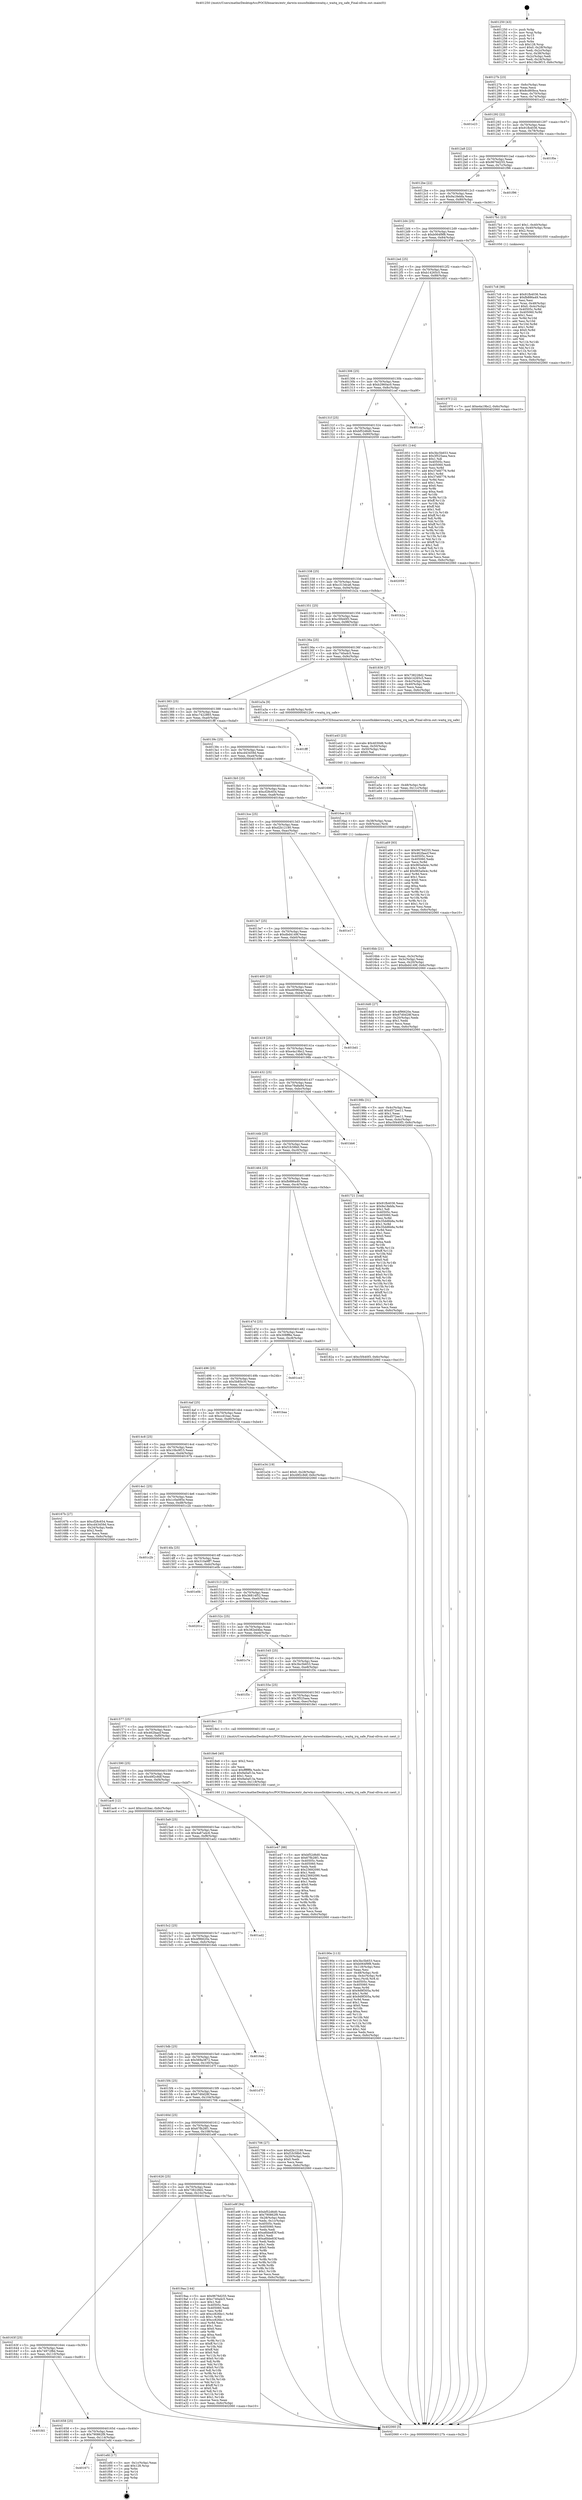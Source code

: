 digraph "0x401250" {
  label = "0x401250 (/mnt/c/Users/mathe/Desktop/tcc/POCII/binaries/extr_darwin-xnuosfmkkernwaitq.c_waitq_irq_safe_Final-ollvm.out::main(0))"
  labelloc = "t"
  node[shape=record]

  Entry [label="",width=0.3,height=0.3,shape=circle,fillcolor=black,style=filled]
  "0x40127b" [label="{
     0x40127b [23]\l
     | [instrs]\l
     &nbsp;&nbsp;0x40127b \<+3\>: mov -0x6c(%rbp),%eax\l
     &nbsp;&nbsp;0x40127e \<+2\>: mov %eax,%ecx\l
     &nbsp;&nbsp;0x401280 \<+6\>: sub $0x8cd60bca,%ecx\l
     &nbsp;&nbsp;0x401286 \<+3\>: mov %eax,-0x70(%rbp)\l
     &nbsp;&nbsp;0x401289 \<+3\>: mov %ecx,-0x74(%rbp)\l
     &nbsp;&nbsp;0x40128c \<+6\>: je 0000000000401e23 \<main+0xbd3\>\l
  }"]
  "0x401e23" [label="{
     0x401e23\l
  }", style=dashed]
  "0x401292" [label="{
     0x401292 [22]\l
     | [instrs]\l
     &nbsp;&nbsp;0x401292 \<+5\>: jmp 0000000000401297 \<main+0x47\>\l
     &nbsp;&nbsp;0x401297 \<+3\>: mov -0x70(%rbp),%eax\l
     &nbsp;&nbsp;0x40129a \<+5\>: sub $0x91fb4036,%eax\l
     &nbsp;&nbsp;0x40129f \<+3\>: mov %eax,-0x78(%rbp)\l
     &nbsp;&nbsp;0x4012a2 \<+6\>: je 0000000000401f0e \<main+0xcbe\>\l
  }"]
  Exit [label="",width=0.3,height=0.3,shape=circle,fillcolor=black,style=filled,peripheries=2]
  "0x401f0e" [label="{
     0x401f0e\l
  }", style=dashed]
  "0x4012a8" [label="{
     0x4012a8 [22]\l
     | [instrs]\l
     &nbsp;&nbsp;0x4012a8 \<+5\>: jmp 00000000004012ad \<main+0x5d\>\l
     &nbsp;&nbsp;0x4012ad \<+3\>: mov -0x70(%rbp),%eax\l
     &nbsp;&nbsp;0x4012b0 \<+5\>: sub $0x9676d255,%eax\l
     &nbsp;&nbsp;0x4012b5 \<+3\>: mov %eax,-0x7c(%rbp)\l
     &nbsp;&nbsp;0x4012b8 \<+6\>: je 0000000000401f96 \<main+0xd46\>\l
  }"]
  "0x401671" [label="{
     0x401671\l
  }", style=dashed]
  "0x401f96" [label="{
     0x401f96\l
  }", style=dashed]
  "0x4012be" [label="{
     0x4012be [22]\l
     | [instrs]\l
     &nbsp;&nbsp;0x4012be \<+5\>: jmp 00000000004012c3 \<main+0x73\>\l
     &nbsp;&nbsp;0x4012c3 \<+3\>: mov -0x70(%rbp),%eax\l
     &nbsp;&nbsp;0x4012c6 \<+5\>: sub $0x9a18ebfa,%eax\l
     &nbsp;&nbsp;0x4012cb \<+3\>: mov %eax,-0x80(%rbp)\l
     &nbsp;&nbsp;0x4012ce \<+6\>: je 00000000004017b1 \<main+0x561\>\l
  }"]
  "0x401efd" [label="{
     0x401efd [17]\l
     | [instrs]\l
     &nbsp;&nbsp;0x401efd \<+3\>: mov -0x1c(%rbp),%eax\l
     &nbsp;&nbsp;0x401f00 \<+7\>: add $0x128,%rsp\l
     &nbsp;&nbsp;0x401f07 \<+1\>: pop %rbx\l
     &nbsp;&nbsp;0x401f08 \<+2\>: pop %r14\l
     &nbsp;&nbsp;0x401f0a \<+2\>: pop %r15\l
     &nbsp;&nbsp;0x401f0c \<+1\>: pop %rbp\l
     &nbsp;&nbsp;0x401f0d \<+1\>: ret\l
  }"]
  "0x4017b1" [label="{
     0x4017b1 [23]\l
     | [instrs]\l
     &nbsp;&nbsp;0x4017b1 \<+7\>: movl $0x1,-0x40(%rbp)\l
     &nbsp;&nbsp;0x4017b8 \<+4\>: movslq -0x40(%rbp),%rax\l
     &nbsp;&nbsp;0x4017bc \<+4\>: shl $0x2,%rax\l
     &nbsp;&nbsp;0x4017c0 \<+3\>: mov %rax,%rdi\l
     &nbsp;&nbsp;0x4017c3 \<+5\>: call 0000000000401050 \<malloc@plt\>\l
     | [calls]\l
     &nbsp;&nbsp;0x401050 \{1\} (unknown)\l
  }"]
  "0x4012d4" [label="{
     0x4012d4 [25]\l
     | [instrs]\l
     &nbsp;&nbsp;0x4012d4 \<+5\>: jmp 00000000004012d9 \<main+0x89\>\l
     &nbsp;&nbsp;0x4012d9 \<+3\>: mov -0x70(%rbp),%eax\l
     &nbsp;&nbsp;0x4012dc \<+5\>: sub $0xb064f9f8,%eax\l
     &nbsp;&nbsp;0x4012e1 \<+6\>: mov %eax,-0x84(%rbp)\l
     &nbsp;&nbsp;0x4012e7 \<+6\>: je 000000000040197f \<main+0x72f\>\l
  }"]
  "0x401658" [label="{
     0x401658 [25]\l
     | [instrs]\l
     &nbsp;&nbsp;0x401658 \<+5\>: jmp 000000000040165d \<main+0x40d\>\l
     &nbsp;&nbsp;0x40165d \<+3\>: mov -0x70(%rbp),%eax\l
     &nbsp;&nbsp;0x401660 \<+5\>: sub $0x790862f9,%eax\l
     &nbsp;&nbsp;0x401665 \<+6\>: mov %eax,-0x114(%rbp)\l
     &nbsp;&nbsp;0x40166b \<+6\>: je 0000000000401efd \<main+0xcad\>\l
  }"]
  "0x40197f" [label="{
     0x40197f [12]\l
     | [instrs]\l
     &nbsp;&nbsp;0x40197f \<+7\>: movl $0xe4a19bc2,-0x6c(%rbp)\l
     &nbsp;&nbsp;0x401986 \<+5\>: jmp 0000000000402060 \<main+0xe10\>\l
  }"]
  "0x4012ed" [label="{
     0x4012ed [25]\l
     | [instrs]\l
     &nbsp;&nbsp;0x4012ed \<+5\>: jmp 00000000004012f2 \<main+0xa2\>\l
     &nbsp;&nbsp;0x4012f2 \<+3\>: mov -0x70(%rbp),%eax\l
     &nbsp;&nbsp;0x4012f5 \<+5\>: sub $0xb14265c5,%eax\l
     &nbsp;&nbsp;0x4012fa \<+6\>: mov %eax,-0x88(%rbp)\l
     &nbsp;&nbsp;0x401300 \<+6\>: je 0000000000401851 \<main+0x601\>\l
  }"]
  "0x401fd1" [label="{
     0x401fd1\l
  }", style=dashed]
  "0x401851" [label="{
     0x401851 [144]\l
     | [instrs]\l
     &nbsp;&nbsp;0x401851 \<+5\>: mov $0x3bc5b653,%eax\l
     &nbsp;&nbsp;0x401856 \<+5\>: mov $0x3f525aea,%ecx\l
     &nbsp;&nbsp;0x40185b \<+2\>: mov $0x1,%dl\l
     &nbsp;&nbsp;0x40185d \<+7\>: mov 0x40505c,%esi\l
     &nbsp;&nbsp;0x401864 \<+7\>: mov 0x405060,%edi\l
     &nbsp;&nbsp;0x40186b \<+3\>: mov %esi,%r8d\l
     &nbsp;&nbsp;0x40186e \<+7\>: add $0x37efd776,%r8d\l
     &nbsp;&nbsp;0x401875 \<+4\>: sub $0x1,%r8d\l
     &nbsp;&nbsp;0x401879 \<+7\>: sub $0x37efd776,%r8d\l
     &nbsp;&nbsp;0x401880 \<+4\>: imul %r8d,%esi\l
     &nbsp;&nbsp;0x401884 \<+3\>: and $0x1,%esi\l
     &nbsp;&nbsp;0x401887 \<+3\>: cmp $0x0,%esi\l
     &nbsp;&nbsp;0x40188a \<+4\>: sete %r9b\l
     &nbsp;&nbsp;0x40188e \<+3\>: cmp $0xa,%edi\l
     &nbsp;&nbsp;0x401891 \<+4\>: setl %r10b\l
     &nbsp;&nbsp;0x401895 \<+3\>: mov %r9b,%r11b\l
     &nbsp;&nbsp;0x401898 \<+4\>: xor $0xff,%r11b\l
     &nbsp;&nbsp;0x40189c \<+3\>: mov %r10b,%bl\l
     &nbsp;&nbsp;0x40189f \<+3\>: xor $0xff,%bl\l
     &nbsp;&nbsp;0x4018a2 \<+3\>: xor $0x1,%dl\l
     &nbsp;&nbsp;0x4018a5 \<+3\>: mov %r11b,%r14b\l
     &nbsp;&nbsp;0x4018a8 \<+4\>: and $0xff,%r14b\l
     &nbsp;&nbsp;0x4018ac \<+3\>: and %dl,%r9b\l
     &nbsp;&nbsp;0x4018af \<+3\>: mov %bl,%r15b\l
     &nbsp;&nbsp;0x4018b2 \<+4\>: and $0xff,%r15b\l
     &nbsp;&nbsp;0x4018b6 \<+3\>: and %dl,%r10b\l
     &nbsp;&nbsp;0x4018b9 \<+3\>: or %r9b,%r14b\l
     &nbsp;&nbsp;0x4018bc \<+3\>: or %r10b,%r15b\l
     &nbsp;&nbsp;0x4018bf \<+3\>: xor %r15b,%r14b\l
     &nbsp;&nbsp;0x4018c2 \<+3\>: or %bl,%r11b\l
     &nbsp;&nbsp;0x4018c5 \<+4\>: xor $0xff,%r11b\l
     &nbsp;&nbsp;0x4018c9 \<+3\>: or $0x1,%dl\l
     &nbsp;&nbsp;0x4018cc \<+3\>: and %dl,%r11b\l
     &nbsp;&nbsp;0x4018cf \<+3\>: or %r11b,%r14b\l
     &nbsp;&nbsp;0x4018d2 \<+4\>: test $0x1,%r14b\l
     &nbsp;&nbsp;0x4018d6 \<+3\>: cmovne %ecx,%eax\l
     &nbsp;&nbsp;0x4018d9 \<+3\>: mov %eax,-0x6c(%rbp)\l
     &nbsp;&nbsp;0x4018dc \<+5\>: jmp 0000000000402060 \<main+0xe10\>\l
  }"]
  "0x401306" [label="{
     0x401306 [25]\l
     | [instrs]\l
     &nbsp;&nbsp;0x401306 \<+5\>: jmp 000000000040130b \<main+0xbb\>\l
     &nbsp;&nbsp;0x40130b \<+3\>: mov -0x70(%rbp),%eax\l
     &nbsp;&nbsp;0x40130e \<+5\>: sub $0xb2960ac0,%eax\l
     &nbsp;&nbsp;0x401313 \<+6\>: mov %eax,-0x8c(%rbp)\l
     &nbsp;&nbsp;0x401319 \<+6\>: je 0000000000401cef \<main+0xa9f\>\l
  }"]
  "0x401a69" [label="{
     0x401a69 [93]\l
     | [instrs]\l
     &nbsp;&nbsp;0x401a69 \<+5\>: mov $0x9676d255,%eax\l
     &nbsp;&nbsp;0x401a6e \<+5\>: mov $0x462faacf,%esi\l
     &nbsp;&nbsp;0x401a73 \<+7\>: mov 0x40505c,%ecx\l
     &nbsp;&nbsp;0x401a7a \<+7\>: mov 0x405060,%edx\l
     &nbsp;&nbsp;0x401a81 \<+3\>: mov %ecx,%r8d\l
     &nbsp;&nbsp;0x401a84 \<+7\>: sub $0x965a0e4c,%r8d\l
     &nbsp;&nbsp;0x401a8b \<+4\>: sub $0x1,%r8d\l
     &nbsp;&nbsp;0x401a8f \<+7\>: add $0x965a0e4c,%r8d\l
     &nbsp;&nbsp;0x401a96 \<+4\>: imul %r8d,%ecx\l
     &nbsp;&nbsp;0x401a9a \<+3\>: and $0x1,%ecx\l
     &nbsp;&nbsp;0x401a9d \<+3\>: cmp $0x0,%ecx\l
     &nbsp;&nbsp;0x401aa0 \<+4\>: sete %r9b\l
     &nbsp;&nbsp;0x401aa4 \<+3\>: cmp $0xa,%edx\l
     &nbsp;&nbsp;0x401aa7 \<+4\>: setl %r10b\l
     &nbsp;&nbsp;0x401aab \<+3\>: mov %r9b,%r11b\l
     &nbsp;&nbsp;0x401aae \<+3\>: and %r10b,%r11b\l
     &nbsp;&nbsp;0x401ab1 \<+3\>: xor %r10b,%r9b\l
     &nbsp;&nbsp;0x401ab4 \<+3\>: or %r9b,%r11b\l
     &nbsp;&nbsp;0x401ab7 \<+4\>: test $0x1,%r11b\l
     &nbsp;&nbsp;0x401abb \<+3\>: cmovne %esi,%eax\l
     &nbsp;&nbsp;0x401abe \<+3\>: mov %eax,-0x6c(%rbp)\l
     &nbsp;&nbsp;0x401ac1 \<+5\>: jmp 0000000000402060 \<main+0xe10\>\l
  }"]
  "0x401cef" [label="{
     0x401cef\l
  }", style=dashed]
  "0x40131f" [label="{
     0x40131f [25]\l
     | [instrs]\l
     &nbsp;&nbsp;0x40131f \<+5\>: jmp 0000000000401324 \<main+0xd4\>\l
     &nbsp;&nbsp;0x401324 \<+3\>: mov -0x70(%rbp),%eax\l
     &nbsp;&nbsp;0x401327 \<+5\>: sub $0xbf52d6d0,%eax\l
     &nbsp;&nbsp;0x40132c \<+6\>: mov %eax,-0x90(%rbp)\l
     &nbsp;&nbsp;0x401332 \<+6\>: je 0000000000402059 \<main+0xe09\>\l
  }"]
  "0x401a5a" [label="{
     0x401a5a [15]\l
     | [instrs]\l
     &nbsp;&nbsp;0x401a5a \<+4\>: mov -0x48(%rbp),%rdi\l
     &nbsp;&nbsp;0x401a5e \<+6\>: mov %eax,-0x11c(%rbp)\l
     &nbsp;&nbsp;0x401a64 \<+5\>: call 0000000000401030 \<free@plt\>\l
     | [calls]\l
     &nbsp;&nbsp;0x401030 \{1\} (unknown)\l
  }"]
  "0x402059" [label="{
     0x402059\l
  }", style=dashed]
  "0x401338" [label="{
     0x401338 [25]\l
     | [instrs]\l
     &nbsp;&nbsp;0x401338 \<+5\>: jmp 000000000040133d \<main+0xed\>\l
     &nbsp;&nbsp;0x40133d \<+3\>: mov -0x70(%rbp),%eax\l
     &nbsp;&nbsp;0x401340 \<+5\>: sub $0xc313dca6,%eax\l
     &nbsp;&nbsp;0x401345 \<+6\>: mov %eax,-0x94(%rbp)\l
     &nbsp;&nbsp;0x40134b \<+6\>: je 0000000000401b2a \<main+0x8da\>\l
  }"]
  "0x401a43" [label="{
     0x401a43 [23]\l
     | [instrs]\l
     &nbsp;&nbsp;0x401a43 \<+10\>: movabs $0x4030d6,%rdi\l
     &nbsp;&nbsp;0x401a4d \<+3\>: mov %eax,-0x50(%rbp)\l
     &nbsp;&nbsp;0x401a50 \<+3\>: mov -0x50(%rbp),%esi\l
     &nbsp;&nbsp;0x401a53 \<+2\>: mov $0x0,%al\l
     &nbsp;&nbsp;0x401a55 \<+5\>: call 0000000000401040 \<printf@plt\>\l
     | [calls]\l
     &nbsp;&nbsp;0x401040 \{1\} (unknown)\l
  }"]
  "0x401b2a" [label="{
     0x401b2a\l
  }", style=dashed]
  "0x401351" [label="{
     0x401351 [25]\l
     | [instrs]\l
     &nbsp;&nbsp;0x401351 \<+5\>: jmp 0000000000401356 \<main+0x106\>\l
     &nbsp;&nbsp;0x401356 \<+3\>: mov -0x70(%rbp),%eax\l
     &nbsp;&nbsp;0x401359 \<+5\>: sub $0xc5f440f3,%eax\l
     &nbsp;&nbsp;0x40135e \<+6\>: mov %eax,-0x98(%rbp)\l
     &nbsp;&nbsp;0x401364 \<+6\>: je 0000000000401836 \<main+0x5e6\>\l
  }"]
  "0x40163f" [label="{
     0x40163f [25]\l
     | [instrs]\l
     &nbsp;&nbsp;0x40163f \<+5\>: jmp 0000000000401644 \<main+0x3f4\>\l
     &nbsp;&nbsp;0x401644 \<+3\>: mov -0x70(%rbp),%eax\l
     &nbsp;&nbsp;0x401647 \<+5\>: sub $0x74972f8d,%eax\l
     &nbsp;&nbsp;0x40164c \<+6\>: mov %eax,-0x110(%rbp)\l
     &nbsp;&nbsp;0x401652 \<+6\>: je 0000000000401fd1 \<main+0xd81\>\l
  }"]
  "0x401836" [label="{
     0x401836 [27]\l
     | [instrs]\l
     &nbsp;&nbsp;0x401836 \<+5\>: mov $0x738228d2,%eax\l
     &nbsp;&nbsp;0x40183b \<+5\>: mov $0xb14265c5,%ecx\l
     &nbsp;&nbsp;0x401840 \<+3\>: mov -0x4c(%rbp),%edx\l
     &nbsp;&nbsp;0x401843 \<+3\>: cmp -0x40(%rbp),%edx\l
     &nbsp;&nbsp;0x401846 \<+3\>: cmovl %ecx,%eax\l
     &nbsp;&nbsp;0x401849 \<+3\>: mov %eax,-0x6c(%rbp)\l
     &nbsp;&nbsp;0x40184c \<+5\>: jmp 0000000000402060 \<main+0xe10\>\l
  }"]
  "0x40136a" [label="{
     0x40136a [25]\l
     | [instrs]\l
     &nbsp;&nbsp;0x40136a \<+5\>: jmp 000000000040136f \<main+0x11f\>\l
     &nbsp;&nbsp;0x40136f \<+3\>: mov -0x70(%rbp),%eax\l
     &nbsp;&nbsp;0x401372 \<+5\>: sub $0xc740a4c5,%eax\l
     &nbsp;&nbsp;0x401377 \<+6\>: mov %eax,-0x9c(%rbp)\l
     &nbsp;&nbsp;0x40137d \<+6\>: je 0000000000401a3a \<main+0x7ea\>\l
  }"]
  "0x4019aa" [label="{
     0x4019aa [144]\l
     | [instrs]\l
     &nbsp;&nbsp;0x4019aa \<+5\>: mov $0x9676d255,%eax\l
     &nbsp;&nbsp;0x4019af \<+5\>: mov $0xc740a4c5,%ecx\l
     &nbsp;&nbsp;0x4019b4 \<+2\>: mov $0x1,%dl\l
     &nbsp;&nbsp;0x4019b6 \<+7\>: mov 0x40505c,%esi\l
     &nbsp;&nbsp;0x4019bd \<+7\>: mov 0x405060,%edi\l
     &nbsp;&nbsp;0x4019c4 \<+3\>: mov %esi,%r8d\l
     &nbsp;&nbsp;0x4019c7 \<+7\>: add $0xcc826bc1,%r8d\l
     &nbsp;&nbsp;0x4019ce \<+4\>: sub $0x1,%r8d\l
     &nbsp;&nbsp;0x4019d2 \<+7\>: sub $0xcc826bc1,%r8d\l
     &nbsp;&nbsp;0x4019d9 \<+4\>: imul %r8d,%esi\l
     &nbsp;&nbsp;0x4019dd \<+3\>: and $0x1,%esi\l
     &nbsp;&nbsp;0x4019e0 \<+3\>: cmp $0x0,%esi\l
     &nbsp;&nbsp;0x4019e3 \<+4\>: sete %r9b\l
     &nbsp;&nbsp;0x4019e7 \<+3\>: cmp $0xa,%edi\l
     &nbsp;&nbsp;0x4019ea \<+4\>: setl %r10b\l
     &nbsp;&nbsp;0x4019ee \<+3\>: mov %r9b,%r11b\l
     &nbsp;&nbsp;0x4019f1 \<+4\>: xor $0xff,%r11b\l
     &nbsp;&nbsp;0x4019f5 \<+3\>: mov %r10b,%bl\l
     &nbsp;&nbsp;0x4019f8 \<+3\>: xor $0xff,%bl\l
     &nbsp;&nbsp;0x4019fb \<+3\>: xor $0x0,%dl\l
     &nbsp;&nbsp;0x4019fe \<+3\>: mov %r11b,%r14b\l
     &nbsp;&nbsp;0x401a01 \<+4\>: and $0x0,%r14b\l
     &nbsp;&nbsp;0x401a05 \<+3\>: and %dl,%r9b\l
     &nbsp;&nbsp;0x401a08 \<+3\>: mov %bl,%r15b\l
     &nbsp;&nbsp;0x401a0b \<+4\>: and $0x0,%r15b\l
     &nbsp;&nbsp;0x401a0f \<+3\>: and %dl,%r10b\l
     &nbsp;&nbsp;0x401a12 \<+3\>: or %r9b,%r14b\l
     &nbsp;&nbsp;0x401a15 \<+3\>: or %r10b,%r15b\l
     &nbsp;&nbsp;0x401a18 \<+3\>: xor %r15b,%r14b\l
     &nbsp;&nbsp;0x401a1b \<+3\>: or %bl,%r11b\l
     &nbsp;&nbsp;0x401a1e \<+4\>: xor $0xff,%r11b\l
     &nbsp;&nbsp;0x401a22 \<+3\>: or $0x0,%dl\l
     &nbsp;&nbsp;0x401a25 \<+3\>: and %dl,%r11b\l
     &nbsp;&nbsp;0x401a28 \<+3\>: or %r11b,%r14b\l
     &nbsp;&nbsp;0x401a2b \<+4\>: test $0x1,%r14b\l
     &nbsp;&nbsp;0x401a2f \<+3\>: cmovne %ecx,%eax\l
     &nbsp;&nbsp;0x401a32 \<+3\>: mov %eax,-0x6c(%rbp)\l
     &nbsp;&nbsp;0x401a35 \<+5\>: jmp 0000000000402060 \<main+0xe10\>\l
  }"]
  "0x401a3a" [label="{
     0x401a3a [9]\l
     | [instrs]\l
     &nbsp;&nbsp;0x401a3a \<+4\>: mov -0x48(%rbp),%rdi\l
     &nbsp;&nbsp;0x401a3e \<+5\>: call 0000000000401240 \<waitq_irq_safe\>\l
     | [calls]\l
     &nbsp;&nbsp;0x401240 \{1\} (/mnt/c/Users/mathe/Desktop/tcc/POCII/binaries/extr_darwin-xnuosfmkkernwaitq.c_waitq_irq_safe_Final-ollvm.out::waitq_irq_safe)\l
  }"]
  "0x401383" [label="{
     0x401383 [25]\l
     | [instrs]\l
     &nbsp;&nbsp;0x401383 \<+5\>: jmp 0000000000401388 \<main+0x138\>\l
     &nbsp;&nbsp;0x401388 \<+3\>: mov -0x70(%rbp),%eax\l
     &nbsp;&nbsp;0x40138b \<+5\>: sub $0xc7422865,%eax\l
     &nbsp;&nbsp;0x401390 \<+6\>: mov %eax,-0xa0(%rbp)\l
     &nbsp;&nbsp;0x401396 \<+6\>: je 0000000000401fff \<main+0xdaf\>\l
  }"]
  "0x401626" [label="{
     0x401626 [25]\l
     | [instrs]\l
     &nbsp;&nbsp;0x401626 \<+5\>: jmp 000000000040162b \<main+0x3db\>\l
     &nbsp;&nbsp;0x40162b \<+3\>: mov -0x70(%rbp),%eax\l
     &nbsp;&nbsp;0x40162e \<+5\>: sub $0x738228d2,%eax\l
     &nbsp;&nbsp;0x401633 \<+6\>: mov %eax,-0x10c(%rbp)\l
     &nbsp;&nbsp;0x401639 \<+6\>: je 00000000004019aa \<main+0x75a\>\l
  }"]
  "0x401fff" [label="{
     0x401fff\l
  }", style=dashed]
  "0x40139c" [label="{
     0x40139c [25]\l
     | [instrs]\l
     &nbsp;&nbsp;0x40139c \<+5\>: jmp 00000000004013a1 \<main+0x151\>\l
     &nbsp;&nbsp;0x4013a1 \<+3\>: mov -0x70(%rbp),%eax\l
     &nbsp;&nbsp;0x4013a4 \<+5\>: sub $0xcd43459d,%eax\l
     &nbsp;&nbsp;0x4013a9 \<+6\>: mov %eax,-0xa4(%rbp)\l
     &nbsp;&nbsp;0x4013af \<+6\>: je 0000000000401696 \<main+0x446\>\l
  }"]
  "0x401e9f" [label="{
     0x401e9f [94]\l
     | [instrs]\l
     &nbsp;&nbsp;0x401e9f \<+5\>: mov $0xbf52d6d0,%eax\l
     &nbsp;&nbsp;0x401ea4 \<+5\>: mov $0x790862f9,%ecx\l
     &nbsp;&nbsp;0x401ea9 \<+3\>: mov -0x28(%rbp),%edx\l
     &nbsp;&nbsp;0x401eac \<+3\>: mov %edx,-0x1c(%rbp)\l
     &nbsp;&nbsp;0x401eaf \<+7\>: mov 0x40505c,%edx\l
     &nbsp;&nbsp;0x401eb6 \<+7\>: mov 0x405060,%esi\l
     &nbsp;&nbsp;0x401ebd \<+2\>: mov %edx,%edi\l
     &nbsp;&nbsp;0x401ebf \<+6\>: add $0xa6bbe83f,%edi\l
     &nbsp;&nbsp;0x401ec5 \<+3\>: sub $0x1,%edi\l
     &nbsp;&nbsp;0x401ec8 \<+6\>: sub $0xa6bbe83f,%edi\l
     &nbsp;&nbsp;0x401ece \<+3\>: imul %edi,%edx\l
     &nbsp;&nbsp;0x401ed1 \<+3\>: and $0x1,%edx\l
     &nbsp;&nbsp;0x401ed4 \<+3\>: cmp $0x0,%edx\l
     &nbsp;&nbsp;0x401ed7 \<+4\>: sete %r8b\l
     &nbsp;&nbsp;0x401edb \<+3\>: cmp $0xa,%esi\l
     &nbsp;&nbsp;0x401ede \<+4\>: setl %r9b\l
     &nbsp;&nbsp;0x401ee2 \<+3\>: mov %r8b,%r10b\l
     &nbsp;&nbsp;0x401ee5 \<+3\>: and %r9b,%r10b\l
     &nbsp;&nbsp;0x401ee8 \<+3\>: xor %r9b,%r8b\l
     &nbsp;&nbsp;0x401eeb \<+3\>: or %r8b,%r10b\l
     &nbsp;&nbsp;0x401eee \<+4\>: test $0x1,%r10b\l
     &nbsp;&nbsp;0x401ef2 \<+3\>: cmovne %ecx,%eax\l
     &nbsp;&nbsp;0x401ef5 \<+3\>: mov %eax,-0x6c(%rbp)\l
     &nbsp;&nbsp;0x401ef8 \<+5\>: jmp 0000000000402060 \<main+0xe10\>\l
  }"]
  "0x401696" [label="{
     0x401696\l
  }", style=dashed]
  "0x4013b5" [label="{
     0x4013b5 [25]\l
     | [instrs]\l
     &nbsp;&nbsp;0x4013b5 \<+5\>: jmp 00000000004013ba \<main+0x16a\>\l
     &nbsp;&nbsp;0x4013ba \<+3\>: mov -0x70(%rbp),%eax\l
     &nbsp;&nbsp;0x4013bd \<+5\>: sub $0xcf28c654,%eax\l
     &nbsp;&nbsp;0x4013c2 \<+6\>: mov %eax,-0xa8(%rbp)\l
     &nbsp;&nbsp;0x4013c8 \<+6\>: je 00000000004016ae \<main+0x45e\>\l
  }"]
  "0x40190e" [label="{
     0x40190e [113]\l
     | [instrs]\l
     &nbsp;&nbsp;0x40190e \<+5\>: mov $0x3bc5b653,%ecx\l
     &nbsp;&nbsp;0x401913 \<+5\>: mov $0xb064f9f8,%edx\l
     &nbsp;&nbsp;0x401918 \<+6\>: mov -0x118(%rbp),%esi\l
     &nbsp;&nbsp;0x40191e \<+3\>: imul %eax,%esi\l
     &nbsp;&nbsp;0x401921 \<+4\>: mov -0x48(%rbp),%rdi\l
     &nbsp;&nbsp;0x401925 \<+4\>: movslq -0x4c(%rbp),%r8\l
     &nbsp;&nbsp;0x401929 \<+4\>: mov %esi,(%rdi,%r8,4)\l
     &nbsp;&nbsp;0x40192d \<+7\>: mov 0x40505c,%eax\l
     &nbsp;&nbsp;0x401934 \<+7\>: mov 0x405060,%esi\l
     &nbsp;&nbsp;0x40193b \<+3\>: mov %eax,%r9d\l
     &nbsp;&nbsp;0x40193e \<+7\>: sub $0x9d9f305a,%r9d\l
     &nbsp;&nbsp;0x401945 \<+4\>: sub $0x1,%r9d\l
     &nbsp;&nbsp;0x401949 \<+7\>: add $0x9d9f305a,%r9d\l
     &nbsp;&nbsp;0x401950 \<+4\>: imul %r9d,%eax\l
     &nbsp;&nbsp;0x401954 \<+3\>: and $0x1,%eax\l
     &nbsp;&nbsp;0x401957 \<+3\>: cmp $0x0,%eax\l
     &nbsp;&nbsp;0x40195a \<+4\>: sete %r10b\l
     &nbsp;&nbsp;0x40195e \<+3\>: cmp $0xa,%esi\l
     &nbsp;&nbsp;0x401961 \<+4\>: setl %r11b\l
     &nbsp;&nbsp;0x401965 \<+3\>: mov %r10b,%bl\l
     &nbsp;&nbsp;0x401968 \<+3\>: and %r11b,%bl\l
     &nbsp;&nbsp;0x40196b \<+3\>: xor %r11b,%r10b\l
     &nbsp;&nbsp;0x40196e \<+3\>: or %r10b,%bl\l
     &nbsp;&nbsp;0x401971 \<+3\>: test $0x1,%bl\l
     &nbsp;&nbsp;0x401974 \<+3\>: cmovne %edx,%ecx\l
     &nbsp;&nbsp;0x401977 \<+3\>: mov %ecx,-0x6c(%rbp)\l
     &nbsp;&nbsp;0x40197a \<+5\>: jmp 0000000000402060 \<main+0xe10\>\l
  }"]
  "0x4016ae" [label="{
     0x4016ae [13]\l
     | [instrs]\l
     &nbsp;&nbsp;0x4016ae \<+4\>: mov -0x38(%rbp),%rax\l
     &nbsp;&nbsp;0x4016b2 \<+4\>: mov 0x8(%rax),%rdi\l
     &nbsp;&nbsp;0x4016b6 \<+5\>: call 0000000000401060 \<atoi@plt\>\l
     | [calls]\l
     &nbsp;&nbsp;0x401060 \{1\} (unknown)\l
  }"]
  "0x4013ce" [label="{
     0x4013ce [25]\l
     | [instrs]\l
     &nbsp;&nbsp;0x4013ce \<+5\>: jmp 00000000004013d3 \<main+0x183\>\l
     &nbsp;&nbsp;0x4013d3 \<+3\>: mov -0x70(%rbp),%eax\l
     &nbsp;&nbsp;0x4013d6 \<+5\>: sub $0xd2b12180,%eax\l
     &nbsp;&nbsp;0x4013db \<+6\>: mov %eax,-0xac(%rbp)\l
     &nbsp;&nbsp;0x4013e1 \<+6\>: je 0000000000401e17 \<main+0xbc7\>\l
  }"]
  "0x4018e6" [label="{
     0x4018e6 [40]\l
     | [instrs]\l
     &nbsp;&nbsp;0x4018e6 \<+5\>: mov $0x2,%ecx\l
     &nbsp;&nbsp;0x4018eb \<+1\>: cltd\l
     &nbsp;&nbsp;0x4018ec \<+2\>: idiv %ecx\l
     &nbsp;&nbsp;0x4018ee \<+6\>: imul $0xfffffffe,%edx,%ecx\l
     &nbsp;&nbsp;0x4018f4 \<+6\>: sub $0x9a0af13a,%ecx\l
     &nbsp;&nbsp;0x4018fa \<+3\>: add $0x1,%ecx\l
     &nbsp;&nbsp;0x4018fd \<+6\>: add $0x9a0af13a,%ecx\l
     &nbsp;&nbsp;0x401903 \<+6\>: mov %ecx,-0x118(%rbp)\l
     &nbsp;&nbsp;0x401909 \<+5\>: call 0000000000401160 \<next_i\>\l
     | [calls]\l
     &nbsp;&nbsp;0x401160 \{1\} (/mnt/c/Users/mathe/Desktop/tcc/POCII/binaries/extr_darwin-xnuosfmkkernwaitq.c_waitq_irq_safe_Final-ollvm.out::next_i)\l
  }"]
  "0x401e17" [label="{
     0x401e17\l
  }", style=dashed]
  "0x4013e7" [label="{
     0x4013e7 [25]\l
     | [instrs]\l
     &nbsp;&nbsp;0x4013e7 \<+5\>: jmp 00000000004013ec \<main+0x19c\>\l
     &nbsp;&nbsp;0x4013ec \<+3\>: mov -0x70(%rbp),%eax\l
     &nbsp;&nbsp;0x4013ef \<+5\>: sub $0xdbd4149f,%eax\l
     &nbsp;&nbsp;0x4013f4 \<+6\>: mov %eax,-0xb0(%rbp)\l
     &nbsp;&nbsp;0x4013fa \<+6\>: je 00000000004016d0 \<main+0x480\>\l
  }"]
  "0x4017c8" [label="{
     0x4017c8 [98]\l
     | [instrs]\l
     &nbsp;&nbsp;0x4017c8 \<+5\>: mov $0x91fb4036,%ecx\l
     &nbsp;&nbsp;0x4017cd \<+5\>: mov $0xfb886a49,%edx\l
     &nbsp;&nbsp;0x4017d2 \<+2\>: xor %esi,%esi\l
     &nbsp;&nbsp;0x4017d4 \<+4\>: mov %rax,-0x48(%rbp)\l
     &nbsp;&nbsp;0x4017d8 \<+7\>: movl $0x0,-0x4c(%rbp)\l
     &nbsp;&nbsp;0x4017df \<+8\>: mov 0x40505c,%r8d\l
     &nbsp;&nbsp;0x4017e7 \<+8\>: mov 0x405060,%r9d\l
     &nbsp;&nbsp;0x4017ef \<+3\>: sub $0x1,%esi\l
     &nbsp;&nbsp;0x4017f2 \<+3\>: mov %r8d,%r10d\l
     &nbsp;&nbsp;0x4017f5 \<+3\>: add %esi,%r10d\l
     &nbsp;&nbsp;0x4017f8 \<+4\>: imul %r10d,%r8d\l
     &nbsp;&nbsp;0x4017fc \<+4\>: and $0x1,%r8d\l
     &nbsp;&nbsp;0x401800 \<+4\>: cmp $0x0,%r8d\l
     &nbsp;&nbsp;0x401804 \<+4\>: sete %r11b\l
     &nbsp;&nbsp;0x401808 \<+4\>: cmp $0xa,%r9d\l
     &nbsp;&nbsp;0x40180c \<+3\>: setl %bl\l
     &nbsp;&nbsp;0x40180f \<+3\>: mov %r11b,%r14b\l
     &nbsp;&nbsp;0x401812 \<+3\>: and %bl,%r14b\l
     &nbsp;&nbsp;0x401815 \<+3\>: xor %bl,%r11b\l
     &nbsp;&nbsp;0x401818 \<+3\>: or %r11b,%r14b\l
     &nbsp;&nbsp;0x40181b \<+4\>: test $0x1,%r14b\l
     &nbsp;&nbsp;0x40181f \<+3\>: cmovne %edx,%ecx\l
     &nbsp;&nbsp;0x401822 \<+3\>: mov %ecx,-0x6c(%rbp)\l
     &nbsp;&nbsp;0x401825 \<+5\>: jmp 0000000000402060 \<main+0xe10\>\l
  }"]
  "0x4016d0" [label="{
     0x4016d0 [27]\l
     | [instrs]\l
     &nbsp;&nbsp;0x4016d0 \<+5\>: mov $0x4f96620e,%eax\l
     &nbsp;&nbsp;0x4016d5 \<+5\>: mov $0x67d0d28f,%ecx\l
     &nbsp;&nbsp;0x4016da \<+3\>: mov -0x20(%rbp),%edx\l
     &nbsp;&nbsp;0x4016dd \<+3\>: cmp $0x1,%edx\l
     &nbsp;&nbsp;0x4016e0 \<+3\>: cmovl %ecx,%eax\l
     &nbsp;&nbsp;0x4016e3 \<+3\>: mov %eax,-0x6c(%rbp)\l
     &nbsp;&nbsp;0x4016e6 \<+5\>: jmp 0000000000402060 \<main+0xe10\>\l
  }"]
  "0x401400" [label="{
     0x401400 [25]\l
     | [instrs]\l
     &nbsp;&nbsp;0x401400 \<+5\>: jmp 0000000000401405 \<main+0x1b5\>\l
     &nbsp;&nbsp;0x401405 \<+3\>: mov -0x70(%rbp),%eax\l
     &nbsp;&nbsp;0x401408 \<+5\>: sub $0xe40964ae,%eax\l
     &nbsp;&nbsp;0x40140d \<+6\>: mov %eax,-0xb4(%rbp)\l
     &nbsp;&nbsp;0x401413 \<+6\>: je 0000000000401bd1 \<main+0x981\>\l
  }"]
  "0x40160d" [label="{
     0x40160d [25]\l
     | [instrs]\l
     &nbsp;&nbsp;0x40160d \<+5\>: jmp 0000000000401612 \<main+0x3c2\>\l
     &nbsp;&nbsp;0x401612 \<+3\>: mov -0x70(%rbp),%eax\l
     &nbsp;&nbsp;0x401615 \<+5\>: sub $0x67fb28f1,%eax\l
     &nbsp;&nbsp;0x40161a \<+6\>: mov %eax,-0x108(%rbp)\l
     &nbsp;&nbsp;0x401620 \<+6\>: je 0000000000401e9f \<main+0xc4f\>\l
  }"]
  "0x401bd1" [label="{
     0x401bd1\l
  }", style=dashed]
  "0x401419" [label="{
     0x401419 [25]\l
     | [instrs]\l
     &nbsp;&nbsp;0x401419 \<+5\>: jmp 000000000040141e \<main+0x1ce\>\l
     &nbsp;&nbsp;0x40141e \<+3\>: mov -0x70(%rbp),%eax\l
     &nbsp;&nbsp;0x401421 \<+5\>: sub $0xe4a19bc2,%eax\l
     &nbsp;&nbsp;0x401426 \<+6\>: mov %eax,-0xb8(%rbp)\l
     &nbsp;&nbsp;0x40142c \<+6\>: je 000000000040198b \<main+0x73b\>\l
  }"]
  "0x401706" [label="{
     0x401706 [27]\l
     | [instrs]\l
     &nbsp;&nbsp;0x401706 \<+5\>: mov $0xd2b12180,%eax\l
     &nbsp;&nbsp;0x40170b \<+5\>: mov $0xf1fc58b0,%ecx\l
     &nbsp;&nbsp;0x401710 \<+3\>: mov -0x20(%rbp),%edx\l
     &nbsp;&nbsp;0x401713 \<+3\>: cmp $0x0,%edx\l
     &nbsp;&nbsp;0x401716 \<+3\>: cmove %ecx,%eax\l
     &nbsp;&nbsp;0x401719 \<+3\>: mov %eax,-0x6c(%rbp)\l
     &nbsp;&nbsp;0x40171c \<+5\>: jmp 0000000000402060 \<main+0xe10\>\l
  }"]
  "0x40198b" [label="{
     0x40198b [31]\l
     | [instrs]\l
     &nbsp;&nbsp;0x40198b \<+3\>: mov -0x4c(%rbp),%eax\l
     &nbsp;&nbsp;0x40198e \<+5\>: add $0xd572ee11,%eax\l
     &nbsp;&nbsp;0x401993 \<+3\>: add $0x1,%eax\l
     &nbsp;&nbsp;0x401996 \<+5\>: sub $0xd572ee11,%eax\l
     &nbsp;&nbsp;0x40199b \<+3\>: mov %eax,-0x4c(%rbp)\l
     &nbsp;&nbsp;0x40199e \<+7\>: movl $0xc5f440f3,-0x6c(%rbp)\l
     &nbsp;&nbsp;0x4019a5 \<+5\>: jmp 0000000000402060 \<main+0xe10\>\l
  }"]
  "0x401432" [label="{
     0x401432 [25]\l
     | [instrs]\l
     &nbsp;&nbsp;0x401432 \<+5\>: jmp 0000000000401437 \<main+0x1e7\>\l
     &nbsp;&nbsp;0x401437 \<+3\>: mov -0x70(%rbp),%eax\l
     &nbsp;&nbsp;0x40143a \<+5\>: sub $0xe79a8a9d,%eax\l
     &nbsp;&nbsp;0x40143f \<+6\>: mov %eax,-0xbc(%rbp)\l
     &nbsp;&nbsp;0x401445 \<+6\>: je 0000000000401bb6 \<main+0x966\>\l
  }"]
  "0x4015f4" [label="{
     0x4015f4 [25]\l
     | [instrs]\l
     &nbsp;&nbsp;0x4015f4 \<+5\>: jmp 00000000004015f9 \<main+0x3a9\>\l
     &nbsp;&nbsp;0x4015f9 \<+3\>: mov -0x70(%rbp),%eax\l
     &nbsp;&nbsp;0x4015fc \<+5\>: sub $0x67d0d28f,%eax\l
     &nbsp;&nbsp;0x401601 \<+6\>: mov %eax,-0x104(%rbp)\l
     &nbsp;&nbsp;0x401607 \<+6\>: je 0000000000401706 \<main+0x4b6\>\l
  }"]
  "0x401bb6" [label="{
     0x401bb6\l
  }", style=dashed]
  "0x40144b" [label="{
     0x40144b [25]\l
     | [instrs]\l
     &nbsp;&nbsp;0x40144b \<+5\>: jmp 0000000000401450 \<main+0x200\>\l
     &nbsp;&nbsp;0x401450 \<+3\>: mov -0x70(%rbp),%eax\l
     &nbsp;&nbsp;0x401453 \<+5\>: sub $0xf1fc58b0,%eax\l
     &nbsp;&nbsp;0x401458 \<+6\>: mov %eax,-0xc0(%rbp)\l
     &nbsp;&nbsp;0x40145e \<+6\>: je 0000000000401721 \<main+0x4d1\>\l
  }"]
  "0x401d7f" [label="{
     0x401d7f\l
  }", style=dashed]
  "0x401721" [label="{
     0x401721 [144]\l
     | [instrs]\l
     &nbsp;&nbsp;0x401721 \<+5\>: mov $0x91fb4036,%eax\l
     &nbsp;&nbsp;0x401726 \<+5\>: mov $0x9a18ebfa,%ecx\l
     &nbsp;&nbsp;0x40172b \<+2\>: mov $0x1,%dl\l
     &nbsp;&nbsp;0x40172d \<+7\>: mov 0x40505c,%esi\l
     &nbsp;&nbsp;0x401734 \<+7\>: mov 0x405060,%edi\l
     &nbsp;&nbsp;0x40173b \<+3\>: mov %esi,%r8d\l
     &nbsp;&nbsp;0x40173e \<+7\>: add $0x35dd6b8a,%r8d\l
     &nbsp;&nbsp;0x401745 \<+4\>: sub $0x1,%r8d\l
     &nbsp;&nbsp;0x401749 \<+7\>: sub $0x35dd6b8a,%r8d\l
     &nbsp;&nbsp;0x401750 \<+4\>: imul %r8d,%esi\l
     &nbsp;&nbsp;0x401754 \<+3\>: and $0x1,%esi\l
     &nbsp;&nbsp;0x401757 \<+3\>: cmp $0x0,%esi\l
     &nbsp;&nbsp;0x40175a \<+4\>: sete %r9b\l
     &nbsp;&nbsp;0x40175e \<+3\>: cmp $0xa,%edi\l
     &nbsp;&nbsp;0x401761 \<+4\>: setl %r10b\l
     &nbsp;&nbsp;0x401765 \<+3\>: mov %r9b,%r11b\l
     &nbsp;&nbsp;0x401768 \<+4\>: xor $0xff,%r11b\l
     &nbsp;&nbsp;0x40176c \<+3\>: mov %r10b,%bl\l
     &nbsp;&nbsp;0x40176f \<+3\>: xor $0xff,%bl\l
     &nbsp;&nbsp;0x401772 \<+3\>: xor $0x0,%dl\l
     &nbsp;&nbsp;0x401775 \<+3\>: mov %r11b,%r14b\l
     &nbsp;&nbsp;0x401778 \<+4\>: and $0x0,%r14b\l
     &nbsp;&nbsp;0x40177c \<+3\>: and %dl,%r9b\l
     &nbsp;&nbsp;0x40177f \<+3\>: mov %bl,%r15b\l
     &nbsp;&nbsp;0x401782 \<+4\>: and $0x0,%r15b\l
     &nbsp;&nbsp;0x401786 \<+3\>: and %dl,%r10b\l
     &nbsp;&nbsp;0x401789 \<+3\>: or %r9b,%r14b\l
     &nbsp;&nbsp;0x40178c \<+3\>: or %r10b,%r15b\l
     &nbsp;&nbsp;0x40178f \<+3\>: xor %r15b,%r14b\l
     &nbsp;&nbsp;0x401792 \<+3\>: or %bl,%r11b\l
     &nbsp;&nbsp;0x401795 \<+4\>: xor $0xff,%r11b\l
     &nbsp;&nbsp;0x401799 \<+3\>: or $0x0,%dl\l
     &nbsp;&nbsp;0x40179c \<+3\>: and %dl,%r11b\l
     &nbsp;&nbsp;0x40179f \<+3\>: or %r11b,%r14b\l
     &nbsp;&nbsp;0x4017a2 \<+4\>: test $0x1,%r14b\l
     &nbsp;&nbsp;0x4017a6 \<+3\>: cmovne %ecx,%eax\l
     &nbsp;&nbsp;0x4017a9 \<+3\>: mov %eax,-0x6c(%rbp)\l
     &nbsp;&nbsp;0x4017ac \<+5\>: jmp 0000000000402060 \<main+0xe10\>\l
  }"]
  "0x401464" [label="{
     0x401464 [25]\l
     | [instrs]\l
     &nbsp;&nbsp;0x401464 \<+5\>: jmp 0000000000401469 \<main+0x219\>\l
     &nbsp;&nbsp;0x401469 \<+3\>: mov -0x70(%rbp),%eax\l
     &nbsp;&nbsp;0x40146c \<+5\>: sub $0xfb886a49,%eax\l
     &nbsp;&nbsp;0x401471 \<+6\>: mov %eax,-0xc4(%rbp)\l
     &nbsp;&nbsp;0x401477 \<+6\>: je 000000000040182a \<main+0x5da\>\l
  }"]
  "0x4015db" [label="{
     0x4015db [25]\l
     | [instrs]\l
     &nbsp;&nbsp;0x4015db \<+5\>: jmp 00000000004015e0 \<main+0x390\>\l
     &nbsp;&nbsp;0x4015e0 \<+3\>: mov -0x70(%rbp),%eax\l
     &nbsp;&nbsp;0x4015e3 \<+5\>: sub $0x569a3872,%eax\l
     &nbsp;&nbsp;0x4015e8 \<+6\>: mov %eax,-0x100(%rbp)\l
     &nbsp;&nbsp;0x4015ee \<+6\>: je 0000000000401d7f \<main+0xb2f\>\l
  }"]
  "0x40182a" [label="{
     0x40182a [12]\l
     | [instrs]\l
     &nbsp;&nbsp;0x40182a \<+7\>: movl $0xc5f440f3,-0x6c(%rbp)\l
     &nbsp;&nbsp;0x401831 \<+5\>: jmp 0000000000402060 \<main+0xe10\>\l
  }"]
  "0x40147d" [label="{
     0x40147d [25]\l
     | [instrs]\l
     &nbsp;&nbsp;0x40147d \<+5\>: jmp 0000000000401482 \<main+0x232\>\l
     &nbsp;&nbsp;0x401482 \<+3\>: mov -0x70(%rbp),%eax\l
     &nbsp;&nbsp;0x401485 \<+5\>: sub $0x308ff8e,%eax\l
     &nbsp;&nbsp;0x40148a \<+6\>: mov %eax,-0xc8(%rbp)\l
     &nbsp;&nbsp;0x401490 \<+6\>: je 0000000000401ce3 \<main+0xa93\>\l
  }"]
  "0x4016eb" [label="{
     0x4016eb\l
  }", style=dashed]
  "0x401ce3" [label="{
     0x401ce3\l
  }", style=dashed]
  "0x401496" [label="{
     0x401496 [25]\l
     | [instrs]\l
     &nbsp;&nbsp;0x401496 \<+5\>: jmp 000000000040149b \<main+0x24b\>\l
     &nbsp;&nbsp;0x40149b \<+3\>: mov -0x70(%rbp),%eax\l
     &nbsp;&nbsp;0x40149e \<+5\>: sub $0x5b85b30,%eax\l
     &nbsp;&nbsp;0x4014a3 \<+6\>: mov %eax,-0xcc(%rbp)\l
     &nbsp;&nbsp;0x4014a9 \<+6\>: je 0000000000401baa \<main+0x95a\>\l
  }"]
  "0x4015c2" [label="{
     0x4015c2 [25]\l
     | [instrs]\l
     &nbsp;&nbsp;0x4015c2 \<+5\>: jmp 00000000004015c7 \<main+0x377\>\l
     &nbsp;&nbsp;0x4015c7 \<+3\>: mov -0x70(%rbp),%eax\l
     &nbsp;&nbsp;0x4015ca \<+5\>: sub $0x4f96620e,%eax\l
     &nbsp;&nbsp;0x4015cf \<+6\>: mov %eax,-0xfc(%rbp)\l
     &nbsp;&nbsp;0x4015d5 \<+6\>: je 00000000004016eb \<main+0x49b\>\l
  }"]
  "0x401baa" [label="{
     0x401baa\l
  }", style=dashed]
  "0x4014af" [label="{
     0x4014af [25]\l
     | [instrs]\l
     &nbsp;&nbsp;0x4014af \<+5\>: jmp 00000000004014b4 \<main+0x264\>\l
     &nbsp;&nbsp;0x4014b4 \<+3\>: mov -0x70(%rbp),%eax\l
     &nbsp;&nbsp;0x4014b7 \<+5\>: sub $0xccd1bac,%eax\l
     &nbsp;&nbsp;0x4014bc \<+6\>: mov %eax,-0xd0(%rbp)\l
     &nbsp;&nbsp;0x4014c2 \<+6\>: je 0000000000401e34 \<main+0xbe4\>\l
  }"]
  "0x401ad2" [label="{
     0x401ad2\l
  }", style=dashed]
  "0x401e34" [label="{
     0x401e34 [19]\l
     | [instrs]\l
     &nbsp;&nbsp;0x401e34 \<+7\>: movl $0x0,-0x28(%rbp)\l
     &nbsp;&nbsp;0x401e3b \<+7\>: movl $0x49f2c8df,-0x6c(%rbp)\l
     &nbsp;&nbsp;0x401e42 \<+5\>: jmp 0000000000402060 \<main+0xe10\>\l
  }"]
  "0x4014c8" [label="{
     0x4014c8 [25]\l
     | [instrs]\l
     &nbsp;&nbsp;0x4014c8 \<+5\>: jmp 00000000004014cd \<main+0x27d\>\l
     &nbsp;&nbsp;0x4014cd \<+3\>: mov -0x70(%rbp),%eax\l
     &nbsp;&nbsp;0x4014d0 \<+5\>: sub $0x10bc9f15,%eax\l
     &nbsp;&nbsp;0x4014d5 \<+6\>: mov %eax,-0xd4(%rbp)\l
     &nbsp;&nbsp;0x4014db \<+6\>: je 000000000040167b \<main+0x42b\>\l
  }"]
  "0x4015a9" [label="{
     0x4015a9 [25]\l
     | [instrs]\l
     &nbsp;&nbsp;0x4015a9 \<+5\>: jmp 00000000004015ae \<main+0x35e\>\l
     &nbsp;&nbsp;0x4015ae \<+3\>: mov -0x70(%rbp),%eax\l
     &nbsp;&nbsp;0x4015b1 \<+5\>: sub $0x4a87a4c6,%eax\l
     &nbsp;&nbsp;0x4015b6 \<+6\>: mov %eax,-0xf8(%rbp)\l
     &nbsp;&nbsp;0x4015bc \<+6\>: je 0000000000401ad2 \<main+0x882\>\l
  }"]
  "0x40167b" [label="{
     0x40167b [27]\l
     | [instrs]\l
     &nbsp;&nbsp;0x40167b \<+5\>: mov $0xcf28c654,%eax\l
     &nbsp;&nbsp;0x401680 \<+5\>: mov $0xcd43459d,%ecx\l
     &nbsp;&nbsp;0x401685 \<+3\>: mov -0x24(%rbp),%edx\l
     &nbsp;&nbsp;0x401688 \<+3\>: cmp $0x2,%edx\l
     &nbsp;&nbsp;0x40168b \<+3\>: cmovne %ecx,%eax\l
     &nbsp;&nbsp;0x40168e \<+3\>: mov %eax,-0x6c(%rbp)\l
     &nbsp;&nbsp;0x401691 \<+5\>: jmp 0000000000402060 \<main+0xe10\>\l
  }"]
  "0x4014e1" [label="{
     0x4014e1 [25]\l
     | [instrs]\l
     &nbsp;&nbsp;0x4014e1 \<+5\>: jmp 00000000004014e6 \<main+0x296\>\l
     &nbsp;&nbsp;0x4014e6 \<+3\>: mov -0x70(%rbp),%eax\l
     &nbsp;&nbsp;0x4014e9 \<+5\>: sub $0x1c0a085e,%eax\l
     &nbsp;&nbsp;0x4014ee \<+6\>: mov %eax,-0xd8(%rbp)\l
     &nbsp;&nbsp;0x4014f4 \<+6\>: je 0000000000401c2b \<main+0x9db\>\l
  }"]
  "0x402060" [label="{
     0x402060 [5]\l
     | [instrs]\l
     &nbsp;&nbsp;0x402060 \<+5\>: jmp 000000000040127b \<main+0x2b\>\l
  }"]
  "0x401250" [label="{
     0x401250 [43]\l
     | [instrs]\l
     &nbsp;&nbsp;0x401250 \<+1\>: push %rbp\l
     &nbsp;&nbsp;0x401251 \<+3\>: mov %rsp,%rbp\l
     &nbsp;&nbsp;0x401254 \<+2\>: push %r15\l
     &nbsp;&nbsp;0x401256 \<+2\>: push %r14\l
     &nbsp;&nbsp;0x401258 \<+1\>: push %rbx\l
     &nbsp;&nbsp;0x401259 \<+7\>: sub $0x128,%rsp\l
     &nbsp;&nbsp;0x401260 \<+7\>: movl $0x0,-0x28(%rbp)\l
     &nbsp;&nbsp;0x401267 \<+3\>: mov %edi,-0x2c(%rbp)\l
     &nbsp;&nbsp;0x40126a \<+4\>: mov %rsi,-0x38(%rbp)\l
     &nbsp;&nbsp;0x40126e \<+3\>: mov -0x2c(%rbp),%edi\l
     &nbsp;&nbsp;0x401271 \<+3\>: mov %edi,-0x24(%rbp)\l
     &nbsp;&nbsp;0x401274 \<+7\>: movl $0x10bc9f15,-0x6c(%rbp)\l
  }"]
  "0x4016bb" [label="{
     0x4016bb [21]\l
     | [instrs]\l
     &nbsp;&nbsp;0x4016bb \<+3\>: mov %eax,-0x3c(%rbp)\l
     &nbsp;&nbsp;0x4016be \<+3\>: mov -0x3c(%rbp),%eax\l
     &nbsp;&nbsp;0x4016c1 \<+3\>: mov %eax,-0x20(%rbp)\l
     &nbsp;&nbsp;0x4016c4 \<+7\>: movl $0xdbd4149f,-0x6c(%rbp)\l
     &nbsp;&nbsp;0x4016cb \<+5\>: jmp 0000000000402060 \<main+0xe10\>\l
  }"]
  "0x401e47" [label="{
     0x401e47 [88]\l
     | [instrs]\l
     &nbsp;&nbsp;0x401e47 \<+5\>: mov $0xbf52d6d0,%eax\l
     &nbsp;&nbsp;0x401e4c \<+5\>: mov $0x67fb28f1,%ecx\l
     &nbsp;&nbsp;0x401e51 \<+7\>: mov 0x40505c,%edx\l
     &nbsp;&nbsp;0x401e58 \<+7\>: mov 0x405060,%esi\l
     &nbsp;&nbsp;0x401e5f \<+2\>: mov %edx,%edi\l
     &nbsp;&nbsp;0x401e61 \<+6\>: add $0x23692090,%edi\l
     &nbsp;&nbsp;0x401e67 \<+3\>: sub $0x1,%edi\l
     &nbsp;&nbsp;0x401e6a \<+6\>: sub $0x23692090,%edi\l
     &nbsp;&nbsp;0x401e70 \<+3\>: imul %edi,%edx\l
     &nbsp;&nbsp;0x401e73 \<+3\>: and $0x1,%edx\l
     &nbsp;&nbsp;0x401e76 \<+3\>: cmp $0x0,%edx\l
     &nbsp;&nbsp;0x401e79 \<+4\>: sete %r8b\l
     &nbsp;&nbsp;0x401e7d \<+3\>: cmp $0xa,%esi\l
     &nbsp;&nbsp;0x401e80 \<+4\>: setl %r9b\l
     &nbsp;&nbsp;0x401e84 \<+3\>: mov %r8b,%r10b\l
     &nbsp;&nbsp;0x401e87 \<+3\>: and %r9b,%r10b\l
     &nbsp;&nbsp;0x401e8a \<+3\>: xor %r9b,%r8b\l
     &nbsp;&nbsp;0x401e8d \<+3\>: or %r8b,%r10b\l
     &nbsp;&nbsp;0x401e90 \<+4\>: test $0x1,%r10b\l
     &nbsp;&nbsp;0x401e94 \<+3\>: cmovne %ecx,%eax\l
     &nbsp;&nbsp;0x401e97 \<+3\>: mov %eax,-0x6c(%rbp)\l
     &nbsp;&nbsp;0x401e9a \<+5\>: jmp 0000000000402060 \<main+0xe10\>\l
  }"]
  "0x401c2b" [label="{
     0x401c2b\l
  }", style=dashed]
  "0x4014fa" [label="{
     0x4014fa [25]\l
     | [instrs]\l
     &nbsp;&nbsp;0x4014fa \<+5\>: jmp 00000000004014ff \<main+0x2af\>\l
     &nbsp;&nbsp;0x4014ff \<+3\>: mov -0x70(%rbp),%eax\l
     &nbsp;&nbsp;0x401502 \<+5\>: sub $0x310a9ff7,%eax\l
     &nbsp;&nbsp;0x401507 \<+6\>: mov %eax,-0xdc(%rbp)\l
     &nbsp;&nbsp;0x40150d \<+6\>: je 0000000000401e0b \<main+0xbbb\>\l
  }"]
  "0x401590" [label="{
     0x401590 [25]\l
     | [instrs]\l
     &nbsp;&nbsp;0x401590 \<+5\>: jmp 0000000000401595 \<main+0x345\>\l
     &nbsp;&nbsp;0x401595 \<+3\>: mov -0x70(%rbp),%eax\l
     &nbsp;&nbsp;0x401598 \<+5\>: sub $0x49f2c8df,%eax\l
     &nbsp;&nbsp;0x40159d \<+6\>: mov %eax,-0xf4(%rbp)\l
     &nbsp;&nbsp;0x4015a3 \<+6\>: je 0000000000401e47 \<main+0xbf7\>\l
  }"]
  "0x401e0b" [label="{
     0x401e0b\l
  }", style=dashed]
  "0x401513" [label="{
     0x401513 [25]\l
     | [instrs]\l
     &nbsp;&nbsp;0x401513 \<+5\>: jmp 0000000000401518 \<main+0x2c8\>\l
     &nbsp;&nbsp;0x401518 \<+3\>: mov -0x70(%rbp),%eax\l
     &nbsp;&nbsp;0x40151b \<+5\>: sub $0x36814f52,%eax\l
     &nbsp;&nbsp;0x401520 \<+6\>: mov %eax,-0xe0(%rbp)\l
     &nbsp;&nbsp;0x401526 \<+6\>: je 000000000040201e \<main+0xdce\>\l
  }"]
  "0x401ac6" [label="{
     0x401ac6 [12]\l
     | [instrs]\l
     &nbsp;&nbsp;0x401ac6 \<+7\>: movl $0xccd1bac,-0x6c(%rbp)\l
     &nbsp;&nbsp;0x401acd \<+5\>: jmp 0000000000402060 \<main+0xe10\>\l
  }"]
  "0x40201e" [label="{
     0x40201e\l
  }", style=dashed]
  "0x40152c" [label="{
     0x40152c [25]\l
     | [instrs]\l
     &nbsp;&nbsp;0x40152c \<+5\>: jmp 0000000000401531 \<main+0x2e1\>\l
     &nbsp;&nbsp;0x401531 \<+3\>: mov -0x70(%rbp),%eax\l
     &nbsp;&nbsp;0x401534 \<+5\>: sub $0x382ed4be,%eax\l
     &nbsp;&nbsp;0x401539 \<+6\>: mov %eax,-0xe4(%rbp)\l
     &nbsp;&nbsp;0x40153f \<+6\>: je 0000000000401c7e \<main+0xa2e\>\l
  }"]
  "0x401577" [label="{
     0x401577 [25]\l
     | [instrs]\l
     &nbsp;&nbsp;0x401577 \<+5\>: jmp 000000000040157c \<main+0x32c\>\l
     &nbsp;&nbsp;0x40157c \<+3\>: mov -0x70(%rbp),%eax\l
     &nbsp;&nbsp;0x40157f \<+5\>: sub $0x462faacf,%eax\l
     &nbsp;&nbsp;0x401584 \<+6\>: mov %eax,-0xf0(%rbp)\l
     &nbsp;&nbsp;0x40158a \<+6\>: je 0000000000401ac6 \<main+0x876\>\l
  }"]
  "0x401c7e" [label="{
     0x401c7e\l
  }", style=dashed]
  "0x401545" [label="{
     0x401545 [25]\l
     | [instrs]\l
     &nbsp;&nbsp;0x401545 \<+5\>: jmp 000000000040154a \<main+0x2fa\>\l
     &nbsp;&nbsp;0x40154a \<+3\>: mov -0x70(%rbp),%eax\l
     &nbsp;&nbsp;0x40154d \<+5\>: sub $0x3bc5b653,%eax\l
     &nbsp;&nbsp;0x401552 \<+6\>: mov %eax,-0xe8(%rbp)\l
     &nbsp;&nbsp;0x401558 \<+6\>: je 0000000000401f3c \<main+0xcec\>\l
  }"]
  "0x4018e1" [label="{
     0x4018e1 [5]\l
     | [instrs]\l
     &nbsp;&nbsp;0x4018e1 \<+5\>: call 0000000000401160 \<next_i\>\l
     | [calls]\l
     &nbsp;&nbsp;0x401160 \{1\} (/mnt/c/Users/mathe/Desktop/tcc/POCII/binaries/extr_darwin-xnuosfmkkernwaitq.c_waitq_irq_safe_Final-ollvm.out::next_i)\l
  }"]
  "0x401f3c" [label="{
     0x401f3c\l
  }", style=dashed]
  "0x40155e" [label="{
     0x40155e [25]\l
     | [instrs]\l
     &nbsp;&nbsp;0x40155e \<+5\>: jmp 0000000000401563 \<main+0x313\>\l
     &nbsp;&nbsp;0x401563 \<+3\>: mov -0x70(%rbp),%eax\l
     &nbsp;&nbsp;0x401566 \<+5\>: sub $0x3f525aea,%eax\l
     &nbsp;&nbsp;0x40156b \<+6\>: mov %eax,-0xec(%rbp)\l
     &nbsp;&nbsp;0x401571 \<+6\>: je 00000000004018e1 \<main+0x691\>\l
  }"]
  Entry -> "0x401250" [label=" 1"]
  "0x40127b" -> "0x401e23" [label=" 0"]
  "0x40127b" -> "0x401292" [label=" 20"]
  "0x401efd" -> Exit [label=" 1"]
  "0x401292" -> "0x401f0e" [label=" 0"]
  "0x401292" -> "0x4012a8" [label=" 20"]
  "0x401658" -> "0x401671" [label=" 0"]
  "0x4012a8" -> "0x401f96" [label=" 0"]
  "0x4012a8" -> "0x4012be" [label=" 20"]
  "0x401658" -> "0x401efd" [label=" 1"]
  "0x4012be" -> "0x4017b1" [label=" 1"]
  "0x4012be" -> "0x4012d4" [label=" 19"]
  "0x40163f" -> "0x401658" [label=" 1"]
  "0x4012d4" -> "0x40197f" [label=" 1"]
  "0x4012d4" -> "0x4012ed" [label=" 18"]
  "0x40163f" -> "0x401fd1" [label=" 0"]
  "0x4012ed" -> "0x401851" [label=" 1"]
  "0x4012ed" -> "0x401306" [label=" 17"]
  "0x401e9f" -> "0x402060" [label=" 1"]
  "0x401306" -> "0x401cef" [label=" 0"]
  "0x401306" -> "0x40131f" [label=" 17"]
  "0x401e47" -> "0x402060" [label=" 1"]
  "0x40131f" -> "0x402059" [label=" 0"]
  "0x40131f" -> "0x401338" [label=" 17"]
  "0x401e34" -> "0x402060" [label=" 1"]
  "0x401338" -> "0x401b2a" [label=" 0"]
  "0x401338" -> "0x401351" [label=" 17"]
  "0x401ac6" -> "0x402060" [label=" 1"]
  "0x401351" -> "0x401836" [label=" 2"]
  "0x401351" -> "0x40136a" [label=" 15"]
  "0x401a69" -> "0x402060" [label=" 1"]
  "0x40136a" -> "0x401a3a" [label=" 1"]
  "0x40136a" -> "0x401383" [label=" 14"]
  "0x401a5a" -> "0x401a69" [label=" 1"]
  "0x401383" -> "0x401fff" [label=" 0"]
  "0x401383" -> "0x40139c" [label=" 14"]
  "0x401a3a" -> "0x401a43" [label=" 1"]
  "0x40139c" -> "0x401696" [label=" 0"]
  "0x40139c" -> "0x4013b5" [label=" 14"]
  "0x4019aa" -> "0x402060" [label=" 1"]
  "0x4013b5" -> "0x4016ae" [label=" 1"]
  "0x4013b5" -> "0x4013ce" [label=" 13"]
  "0x401626" -> "0x4019aa" [label=" 1"]
  "0x4013ce" -> "0x401e17" [label=" 0"]
  "0x4013ce" -> "0x4013e7" [label=" 13"]
  "0x401a43" -> "0x401a5a" [label=" 1"]
  "0x4013e7" -> "0x4016d0" [label=" 1"]
  "0x4013e7" -> "0x401400" [label=" 12"]
  "0x40160d" -> "0x401626" [label=" 2"]
  "0x401400" -> "0x401bd1" [label=" 0"]
  "0x401400" -> "0x401419" [label=" 12"]
  "0x40160d" -> "0x401e9f" [label=" 1"]
  "0x401419" -> "0x40198b" [label=" 1"]
  "0x401419" -> "0x401432" [label=" 11"]
  "0x401626" -> "0x40163f" [label=" 1"]
  "0x401432" -> "0x401bb6" [label=" 0"]
  "0x401432" -> "0x40144b" [label=" 11"]
  "0x40197f" -> "0x402060" [label=" 1"]
  "0x40144b" -> "0x401721" [label=" 1"]
  "0x40144b" -> "0x401464" [label=" 10"]
  "0x40190e" -> "0x402060" [label=" 1"]
  "0x401464" -> "0x40182a" [label=" 1"]
  "0x401464" -> "0x40147d" [label=" 9"]
  "0x4018e1" -> "0x4018e6" [label=" 1"]
  "0x40147d" -> "0x401ce3" [label=" 0"]
  "0x40147d" -> "0x401496" [label=" 9"]
  "0x401851" -> "0x402060" [label=" 1"]
  "0x401496" -> "0x401baa" [label=" 0"]
  "0x401496" -> "0x4014af" [label=" 9"]
  "0x40182a" -> "0x402060" [label=" 1"]
  "0x4014af" -> "0x401e34" [label=" 1"]
  "0x4014af" -> "0x4014c8" [label=" 8"]
  "0x4017c8" -> "0x402060" [label=" 1"]
  "0x4014c8" -> "0x40167b" [label=" 1"]
  "0x4014c8" -> "0x4014e1" [label=" 7"]
  "0x40167b" -> "0x402060" [label=" 1"]
  "0x401250" -> "0x40127b" [label=" 1"]
  "0x402060" -> "0x40127b" [label=" 19"]
  "0x4016ae" -> "0x4016bb" [label=" 1"]
  "0x4016bb" -> "0x402060" [label=" 1"]
  "0x4016d0" -> "0x402060" [label=" 1"]
  "0x401721" -> "0x402060" [label=" 1"]
  "0x4014e1" -> "0x401c2b" [label=" 0"]
  "0x4014e1" -> "0x4014fa" [label=" 7"]
  "0x401706" -> "0x402060" [label=" 1"]
  "0x4014fa" -> "0x401e0b" [label=" 0"]
  "0x4014fa" -> "0x401513" [label=" 7"]
  "0x4015f4" -> "0x401706" [label=" 1"]
  "0x401513" -> "0x40201e" [label=" 0"]
  "0x401513" -> "0x40152c" [label=" 7"]
  "0x40198b" -> "0x402060" [label=" 1"]
  "0x40152c" -> "0x401c7e" [label=" 0"]
  "0x40152c" -> "0x401545" [label=" 7"]
  "0x4015db" -> "0x401d7f" [label=" 0"]
  "0x401545" -> "0x401f3c" [label=" 0"]
  "0x401545" -> "0x40155e" [label=" 7"]
  "0x4018e6" -> "0x40190e" [label=" 1"]
  "0x40155e" -> "0x4018e1" [label=" 1"]
  "0x40155e" -> "0x401577" [label=" 6"]
  "0x4015db" -> "0x4015f4" [label=" 4"]
  "0x401577" -> "0x401ac6" [label=" 1"]
  "0x401577" -> "0x401590" [label=" 5"]
  "0x4015f4" -> "0x40160d" [label=" 3"]
  "0x401590" -> "0x401e47" [label=" 1"]
  "0x401590" -> "0x4015a9" [label=" 4"]
  "0x4017b1" -> "0x4017c8" [label=" 1"]
  "0x4015a9" -> "0x401ad2" [label=" 0"]
  "0x4015a9" -> "0x4015c2" [label=" 4"]
  "0x401836" -> "0x402060" [label=" 2"]
  "0x4015c2" -> "0x4016eb" [label=" 0"]
  "0x4015c2" -> "0x4015db" [label=" 4"]
}
